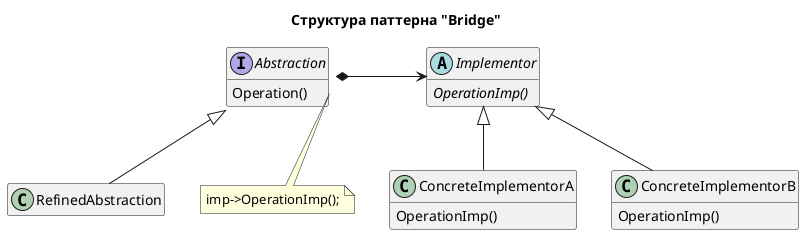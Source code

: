 @startuml
hide empty members

title Структура паттерна "Bridge"

class RefinedAbstraction {
}

class ConcreteImplementorA {
  OperationImp()
}

class ConcreteImplementorB {
  OperationImp()
}

abstract class Implementor {
  {abstract} OperationImp()
}

interface Abstraction {
  Operation()
}

note as AbstractionNote
  imp->OperationImp();
end note

Abstraction::Operation .. AbstractionNote
Abstraction *-r-> Implementor
RefinedAbstraction -u-|> Abstraction
ConcreteImplementorA -u-|> Implementor
ConcreteImplementorB -u-|> Implementor
@enduml
